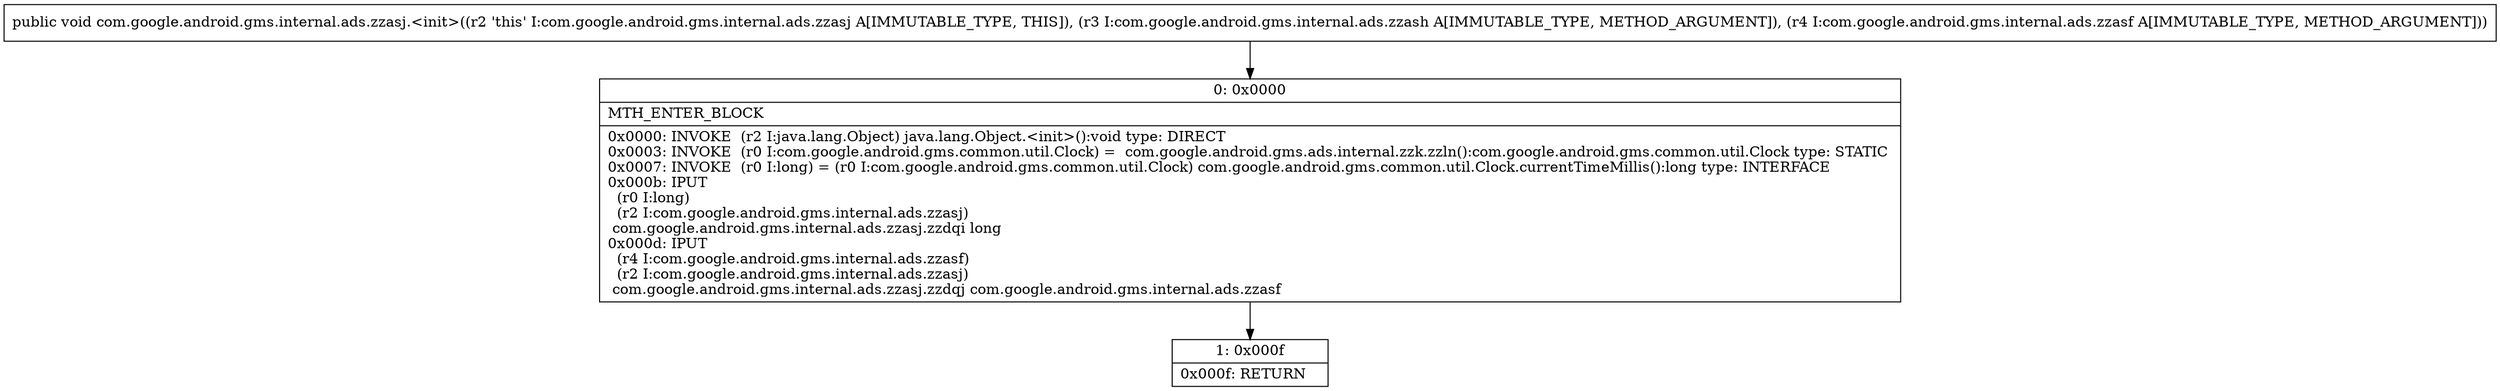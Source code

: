 digraph "CFG forcom.google.android.gms.internal.ads.zzasj.\<init\>(Lcom\/google\/android\/gms\/internal\/ads\/zzash;Lcom\/google\/android\/gms\/internal\/ads\/zzasf;)V" {
Node_0 [shape=record,label="{0\:\ 0x0000|MTH_ENTER_BLOCK\l|0x0000: INVOKE  (r2 I:java.lang.Object) java.lang.Object.\<init\>():void type: DIRECT \l0x0003: INVOKE  (r0 I:com.google.android.gms.common.util.Clock) =  com.google.android.gms.ads.internal.zzk.zzln():com.google.android.gms.common.util.Clock type: STATIC \l0x0007: INVOKE  (r0 I:long) = (r0 I:com.google.android.gms.common.util.Clock) com.google.android.gms.common.util.Clock.currentTimeMillis():long type: INTERFACE \l0x000b: IPUT  \l  (r0 I:long)\l  (r2 I:com.google.android.gms.internal.ads.zzasj)\l com.google.android.gms.internal.ads.zzasj.zzdqi long \l0x000d: IPUT  \l  (r4 I:com.google.android.gms.internal.ads.zzasf)\l  (r2 I:com.google.android.gms.internal.ads.zzasj)\l com.google.android.gms.internal.ads.zzasj.zzdqj com.google.android.gms.internal.ads.zzasf \l}"];
Node_1 [shape=record,label="{1\:\ 0x000f|0x000f: RETURN   \l}"];
MethodNode[shape=record,label="{public void com.google.android.gms.internal.ads.zzasj.\<init\>((r2 'this' I:com.google.android.gms.internal.ads.zzasj A[IMMUTABLE_TYPE, THIS]), (r3 I:com.google.android.gms.internal.ads.zzash A[IMMUTABLE_TYPE, METHOD_ARGUMENT]), (r4 I:com.google.android.gms.internal.ads.zzasf A[IMMUTABLE_TYPE, METHOD_ARGUMENT])) }"];
MethodNode -> Node_0;
Node_0 -> Node_1;
}

